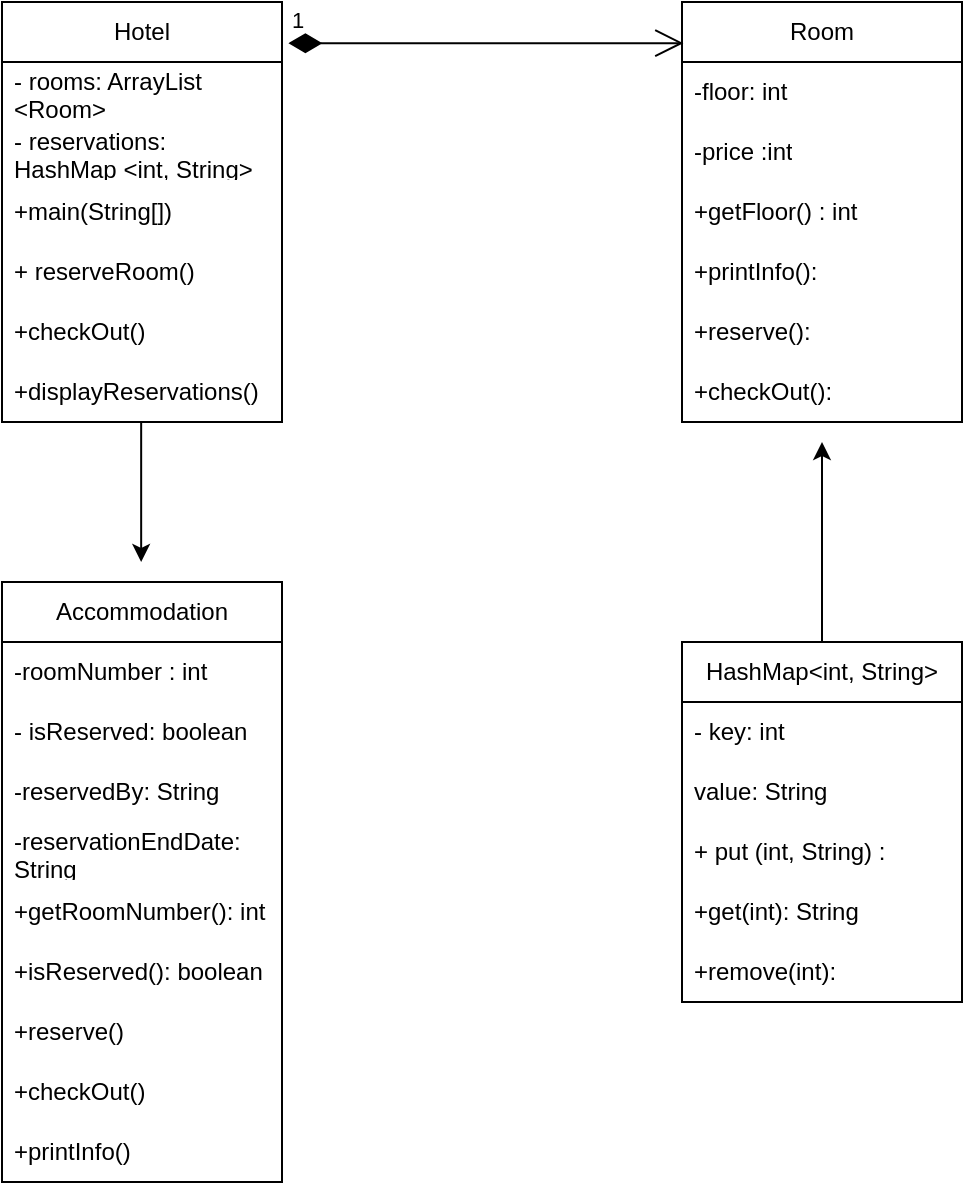 <mxfile version="24.8.6">
  <diagram name="Page-1" id="00gf95w57dXTKeWsCbAk">
    <mxGraphModel grid="1" page="1" gridSize="10" guides="1" tooltips="1" connect="1" arrows="1" fold="1" pageScale="1" pageWidth="850" pageHeight="1100" math="0" shadow="0">
      <root>
        <mxCell id="0" />
        <mxCell id="1" parent="0" />
        <mxCell id="Rj1HxoXZegKtas71TPTi-2" value="Hotel" style="swimlane;fontStyle=0;childLayout=stackLayout;horizontal=1;startSize=30;horizontalStack=0;resizeParent=1;resizeParentMax=0;resizeLast=0;collapsible=1;marginBottom=0;whiteSpace=wrap;html=1;" vertex="1" parent="1">
          <mxGeometry x="200" y="80" width="140" height="210" as="geometry">
            <mxRectangle x="200" y="80" width="70" height="30" as="alternateBounds" />
          </mxGeometry>
        </mxCell>
        <mxCell id="Rj1HxoXZegKtas71TPTi-3" value="- rooms: ArrayList &amp;lt;Room&amp;gt;" style="text;strokeColor=none;fillColor=none;align=left;verticalAlign=middle;spacingLeft=4;spacingRight=4;overflow=hidden;points=[[0,0.5],[1,0.5]];portConstraint=eastwest;rotatable=0;whiteSpace=wrap;html=1;" vertex="1" parent="Rj1HxoXZegKtas71TPTi-2">
          <mxGeometry y="30" width="140" height="30" as="geometry" />
        </mxCell>
        <mxCell id="Rj1HxoXZegKtas71TPTi-4" value="- reservations: HashMap &amp;lt;int, String&amp;gt;" style="text;strokeColor=none;fillColor=none;align=left;verticalAlign=middle;spacingLeft=4;spacingRight=4;overflow=hidden;points=[[0,0.5],[1,0.5]];portConstraint=eastwest;rotatable=0;whiteSpace=wrap;html=1;" vertex="1" parent="Rj1HxoXZegKtas71TPTi-2">
          <mxGeometry y="60" width="140" height="30" as="geometry" />
        </mxCell>
        <mxCell id="DN9lWLyVOiX0_46PH-V5-6" value="+main(String[])" style="text;strokeColor=none;fillColor=none;align=left;verticalAlign=middle;spacingLeft=4;spacingRight=4;overflow=hidden;points=[[0,0.5],[1,0.5]];portConstraint=eastwest;rotatable=0;whiteSpace=wrap;html=1;" vertex="1" parent="Rj1HxoXZegKtas71TPTi-2">
          <mxGeometry y="90" width="140" height="30" as="geometry" />
        </mxCell>
        <mxCell id="Rj1HxoXZegKtas71TPTi-5" value="+ reserveRoom()" style="text;strokeColor=none;fillColor=none;align=left;verticalAlign=middle;spacingLeft=4;spacingRight=4;overflow=hidden;points=[[0,0.5],[1,0.5]];portConstraint=eastwest;rotatable=0;whiteSpace=wrap;html=1;" vertex="1" parent="Rj1HxoXZegKtas71TPTi-2">
          <mxGeometry y="120" width="140" height="30" as="geometry" />
        </mxCell>
        <mxCell id="DN9lWLyVOiX0_46PH-V5-7" value="&lt;div&gt;+checkOut()&lt;/div&gt;" style="text;strokeColor=none;fillColor=none;align=left;verticalAlign=middle;spacingLeft=4;spacingRight=4;overflow=hidden;points=[[0,0.5],[1,0.5]];portConstraint=eastwest;rotatable=0;whiteSpace=wrap;html=1;" vertex="1" parent="Rj1HxoXZegKtas71TPTi-2">
          <mxGeometry y="150" width="140" height="30" as="geometry" />
        </mxCell>
        <mxCell id="DN9lWLyVOiX0_46PH-V5-9" value="&lt;div&gt;+displayReservations()&lt;/div&gt;" style="text;strokeColor=none;fillColor=none;align=left;verticalAlign=middle;spacingLeft=4;spacingRight=4;overflow=hidden;points=[[0,0.5],[1,0.5]];portConstraint=eastwest;rotatable=0;whiteSpace=wrap;html=1;" vertex="1" parent="Rj1HxoXZegKtas71TPTi-2">
          <mxGeometry y="180" width="140" height="30" as="geometry" />
        </mxCell>
        <mxCell id="DN9lWLyVOiX0_46PH-V5-10" value="Accommodation" style="swimlane;fontStyle=0;childLayout=stackLayout;horizontal=1;startSize=30;horizontalStack=0;resizeParent=1;resizeParentMax=0;resizeLast=0;collapsible=1;marginBottom=0;whiteSpace=wrap;html=1;" vertex="1" parent="1">
          <mxGeometry x="200" y="370" width="140" height="300" as="geometry" />
        </mxCell>
        <mxCell id="DN9lWLyVOiX0_46PH-V5-11" value="-roomNumber : int" style="text;strokeColor=none;fillColor=none;align=left;verticalAlign=middle;spacingLeft=4;spacingRight=4;overflow=hidden;points=[[0,0.5],[1,0.5]];portConstraint=eastwest;rotatable=0;whiteSpace=wrap;html=1;" vertex="1" parent="DN9lWLyVOiX0_46PH-V5-10">
          <mxGeometry y="30" width="140" height="30" as="geometry" />
        </mxCell>
        <mxCell id="DN9lWLyVOiX0_46PH-V5-12" value="- isReserved: boolean" style="text;strokeColor=none;fillColor=none;align=left;verticalAlign=middle;spacingLeft=4;spacingRight=4;overflow=hidden;points=[[0,0.5],[1,0.5]];portConstraint=eastwest;rotatable=0;whiteSpace=wrap;html=1;" vertex="1" parent="DN9lWLyVOiX0_46PH-V5-10">
          <mxGeometry y="60" width="140" height="30" as="geometry" />
        </mxCell>
        <mxCell id="DN9lWLyVOiX0_46PH-V5-13" value="-reservedBy: String" style="text;strokeColor=none;fillColor=none;align=left;verticalAlign=middle;spacingLeft=4;spacingRight=4;overflow=hidden;points=[[0,0.5],[1,0.5]];portConstraint=eastwest;rotatable=0;whiteSpace=wrap;html=1;" vertex="1" parent="DN9lWLyVOiX0_46PH-V5-10">
          <mxGeometry y="90" width="140" height="30" as="geometry" />
        </mxCell>
        <mxCell id="DN9lWLyVOiX0_46PH-V5-14" value="-reservationEndDate: String" style="text;strokeColor=none;fillColor=none;align=left;verticalAlign=middle;spacingLeft=4;spacingRight=4;overflow=hidden;points=[[0,0.5],[1,0.5]];portConstraint=eastwest;rotatable=0;whiteSpace=wrap;html=1;" vertex="1" parent="DN9lWLyVOiX0_46PH-V5-10">
          <mxGeometry y="120" width="140" height="30" as="geometry" />
        </mxCell>
        <mxCell id="DN9lWLyVOiX0_46PH-V5-17" value="+getRoomNumber(): int" style="text;strokeColor=none;fillColor=none;align=left;verticalAlign=middle;spacingLeft=4;spacingRight=4;overflow=hidden;points=[[0,0.5],[1,0.5]];portConstraint=eastwest;rotatable=0;whiteSpace=wrap;html=1;" vertex="1" parent="DN9lWLyVOiX0_46PH-V5-10">
          <mxGeometry y="150" width="140" height="30" as="geometry" />
        </mxCell>
        <mxCell id="DN9lWLyVOiX0_46PH-V5-18" value="+isReserved(): boolean" style="text;strokeColor=none;fillColor=none;align=left;verticalAlign=middle;spacingLeft=4;spacingRight=4;overflow=hidden;points=[[0,0.5],[1,0.5]];portConstraint=eastwest;rotatable=0;whiteSpace=wrap;html=1;" vertex="1" parent="DN9lWLyVOiX0_46PH-V5-10">
          <mxGeometry y="180" width="140" height="30" as="geometry" />
        </mxCell>
        <mxCell id="DN9lWLyVOiX0_46PH-V5-19" value="+reserve()" style="text;strokeColor=none;fillColor=none;align=left;verticalAlign=middle;spacingLeft=4;spacingRight=4;overflow=hidden;points=[[0,0.5],[1,0.5]];portConstraint=eastwest;rotatable=0;whiteSpace=wrap;html=1;" vertex="1" parent="DN9lWLyVOiX0_46PH-V5-10">
          <mxGeometry y="210" width="140" height="30" as="geometry" />
        </mxCell>
        <mxCell id="DN9lWLyVOiX0_46PH-V5-20" value="+checkOut()" style="text;strokeColor=none;fillColor=none;align=left;verticalAlign=middle;spacingLeft=4;spacingRight=4;overflow=hidden;points=[[0,0.5],[1,0.5]];portConstraint=eastwest;rotatable=0;whiteSpace=wrap;html=1;" vertex="1" parent="DN9lWLyVOiX0_46PH-V5-10">
          <mxGeometry y="240" width="140" height="30" as="geometry" />
        </mxCell>
        <mxCell id="DN9lWLyVOiX0_46PH-V5-21" value="+printInfo()" style="text;strokeColor=none;fillColor=none;align=left;verticalAlign=middle;spacingLeft=4;spacingRight=4;overflow=hidden;points=[[0,0.5],[1,0.5]];portConstraint=eastwest;rotatable=0;whiteSpace=wrap;html=1;" vertex="1" parent="DN9lWLyVOiX0_46PH-V5-10">
          <mxGeometry y="270" width="140" height="30" as="geometry" />
        </mxCell>
        <mxCell id="DN9lWLyVOiX0_46PH-V5-23" value="Room" style="swimlane;fontStyle=0;childLayout=stackLayout;horizontal=1;startSize=30;horizontalStack=0;resizeParent=1;resizeParentMax=0;resizeLast=0;collapsible=1;marginBottom=0;whiteSpace=wrap;html=1;" vertex="1" parent="1">
          <mxGeometry x="540" y="80" width="140" height="210" as="geometry" />
        </mxCell>
        <mxCell id="DN9lWLyVOiX0_46PH-V5-24" value="-floor: int" style="text;strokeColor=none;fillColor=none;align=left;verticalAlign=middle;spacingLeft=4;spacingRight=4;overflow=hidden;points=[[0,0.5],[1,0.5]];portConstraint=eastwest;rotatable=0;whiteSpace=wrap;html=1;" vertex="1" parent="DN9lWLyVOiX0_46PH-V5-23">
          <mxGeometry y="30" width="140" height="30" as="geometry" />
        </mxCell>
        <mxCell id="DN9lWLyVOiX0_46PH-V5-25" value="-price :int" style="text;strokeColor=none;fillColor=none;align=left;verticalAlign=middle;spacingLeft=4;spacingRight=4;overflow=hidden;points=[[0,0.5],[1,0.5]];portConstraint=eastwest;rotatable=0;whiteSpace=wrap;html=1;" vertex="1" parent="DN9lWLyVOiX0_46PH-V5-23">
          <mxGeometry y="60" width="140" height="30" as="geometry" />
        </mxCell>
        <mxCell id="DN9lWLyVOiX0_46PH-V5-26" value="+getFloor() : int" style="text;strokeColor=none;fillColor=none;align=left;verticalAlign=middle;spacingLeft=4;spacingRight=4;overflow=hidden;points=[[0,0.5],[1,0.5]];portConstraint=eastwest;rotatable=0;whiteSpace=wrap;html=1;" vertex="1" parent="DN9lWLyVOiX0_46PH-V5-23">
          <mxGeometry y="90" width="140" height="30" as="geometry" />
        </mxCell>
        <mxCell id="DN9lWLyVOiX0_46PH-V5-27" value="+printInfo():" style="text;strokeColor=none;fillColor=none;align=left;verticalAlign=middle;spacingLeft=4;spacingRight=4;overflow=hidden;points=[[0,0.5],[1,0.5]];portConstraint=eastwest;rotatable=0;whiteSpace=wrap;html=1;" vertex="1" parent="DN9lWLyVOiX0_46PH-V5-23">
          <mxGeometry y="120" width="140" height="30" as="geometry" />
        </mxCell>
        <mxCell id="DN9lWLyVOiX0_46PH-V5-28" value="+reserve():" style="text;strokeColor=none;fillColor=none;align=left;verticalAlign=middle;spacingLeft=4;spacingRight=4;overflow=hidden;points=[[0,0.5],[1,0.5]];portConstraint=eastwest;rotatable=0;whiteSpace=wrap;html=1;" vertex="1" parent="DN9lWLyVOiX0_46PH-V5-23">
          <mxGeometry y="150" width="140" height="30" as="geometry" />
        </mxCell>
        <mxCell id="DN9lWLyVOiX0_46PH-V5-29" value="+checkOut():" style="text;strokeColor=none;fillColor=none;align=left;verticalAlign=middle;spacingLeft=4;spacingRight=4;overflow=hidden;points=[[0,0.5],[1,0.5]];portConstraint=eastwest;rotatable=0;whiteSpace=wrap;html=1;" vertex="1" parent="DN9lWLyVOiX0_46PH-V5-23">
          <mxGeometry y="180" width="140" height="30" as="geometry" />
        </mxCell>
        <mxCell id="DN9lWLyVOiX0_46PH-V5-31" value="1" style="endArrow=open;html=1;endSize=12;startArrow=diamondThin;startSize=14;startFill=1;edgeStyle=orthogonalEdgeStyle;align=left;verticalAlign=bottom;rounded=0;exitX=1.023;exitY=0.098;exitDx=0;exitDy=0;exitPerimeter=0;entryX=0.005;entryY=0.098;entryDx=0;entryDy=0;entryPerimeter=0;" edge="1" parent="1" source="Rj1HxoXZegKtas71TPTi-2" target="DN9lWLyVOiX0_46PH-V5-23">
          <mxGeometry x="-1" y="3" relative="1" as="geometry">
            <mxPoint x="360" y="100" as="sourcePoint" />
            <mxPoint x="520" y="100" as="targetPoint" />
          </mxGeometry>
        </mxCell>
        <mxCell id="DN9lWLyVOiX0_46PH-V5-35" value="HashMap&amp;lt;int, String&amp;gt;" style="swimlane;fontStyle=0;childLayout=stackLayout;horizontal=1;startSize=30;horizontalStack=0;resizeParent=1;resizeParentMax=0;resizeLast=0;collapsible=1;marginBottom=0;whiteSpace=wrap;html=1;" vertex="1" parent="1">
          <mxGeometry x="540" y="400" width="140" height="180" as="geometry" />
        </mxCell>
        <mxCell id="DN9lWLyVOiX0_46PH-V5-36" value="- key: int&amp;nbsp;" style="text;strokeColor=none;fillColor=none;align=left;verticalAlign=middle;spacingLeft=4;spacingRight=4;overflow=hidden;points=[[0,0.5],[1,0.5]];portConstraint=eastwest;rotatable=0;whiteSpace=wrap;html=1;" vertex="1" parent="DN9lWLyVOiX0_46PH-V5-35">
          <mxGeometry y="30" width="140" height="30" as="geometry" />
        </mxCell>
        <mxCell id="DN9lWLyVOiX0_46PH-V5-37" value="value: String" style="text;strokeColor=none;fillColor=none;align=left;verticalAlign=middle;spacingLeft=4;spacingRight=4;overflow=hidden;points=[[0,0.5],[1,0.5]];portConstraint=eastwest;rotatable=0;whiteSpace=wrap;html=1;" vertex="1" parent="DN9lWLyVOiX0_46PH-V5-35">
          <mxGeometry y="60" width="140" height="30" as="geometry" />
        </mxCell>
        <mxCell id="DN9lWLyVOiX0_46PH-V5-38" value="+ put (int, String) :" style="text;strokeColor=none;fillColor=none;align=left;verticalAlign=middle;spacingLeft=4;spacingRight=4;overflow=hidden;points=[[0,0.5],[1,0.5]];portConstraint=eastwest;rotatable=0;whiteSpace=wrap;html=1;" vertex="1" parent="DN9lWLyVOiX0_46PH-V5-35">
          <mxGeometry y="90" width="140" height="30" as="geometry" />
        </mxCell>
        <mxCell id="DN9lWLyVOiX0_46PH-V5-39" value="+get(int): String" style="text;strokeColor=none;fillColor=none;align=left;verticalAlign=middle;spacingLeft=4;spacingRight=4;overflow=hidden;points=[[0,0.5],[1,0.5]];portConstraint=eastwest;rotatable=0;whiteSpace=wrap;html=1;" vertex="1" parent="DN9lWLyVOiX0_46PH-V5-35">
          <mxGeometry y="120" width="140" height="30" as="geometry" />
        </mxCell>
        <mxCell id="DN9lWLyVOiX0_46PH-V5-40" value="+remove(int):" style="text;strokeColor=none;fillColor=none;align=left;verticalAlign=middle;spacingLeft=4;spacingRight=4;overflow=hidden;points=[[0,0.5],[1,0.5]];portConstraint=eastwest;rotatable=0;whiteSpace=wrap;html=1;" vertex="1" parent="DN9lWLyVOiX0_46PH-V5-35">
          <mxGeometry y="150" width="140" height="30" as="geometry" />
        </mxCell>
        <mxCell id="DN9lWLyVOiX0_46PH-V5-41" value="" style="endArrow=classic;html=1;rounded=0;exitX=0.5;exitY=0;exitDx=0;exitDy=0;" edge="1" parent="1" source="DN9lWLyVOiX0_46PH-V5-35">
          <mxGeometry width="50" height="50" relative="1" as="geometry">
            <mxPoint x="609.58" y="390" as="sourcePoint" />
            <mxPoint x="610" y="300" as="targetPoint" />
          </mxGeometry>
        </mxCell>
        <mxCell id="DN9lWLyVOiX0_46PH-V5-42" value="" style="endArrow=classic;html=1;rounded=0;" edge="1" parent="1">
          <mxGeometry width="50" height="50" relative="1" as="geometry">
            <mxPoint x="269.58" y="290" as="sourcePoint" />
            <mxPoint x="269.58" y="360" as="targetPoint" />
          </mxGeometry>
        </mxCell>
      </root>
    </mxGraphModel>
  </diagram>
</mxfile>
